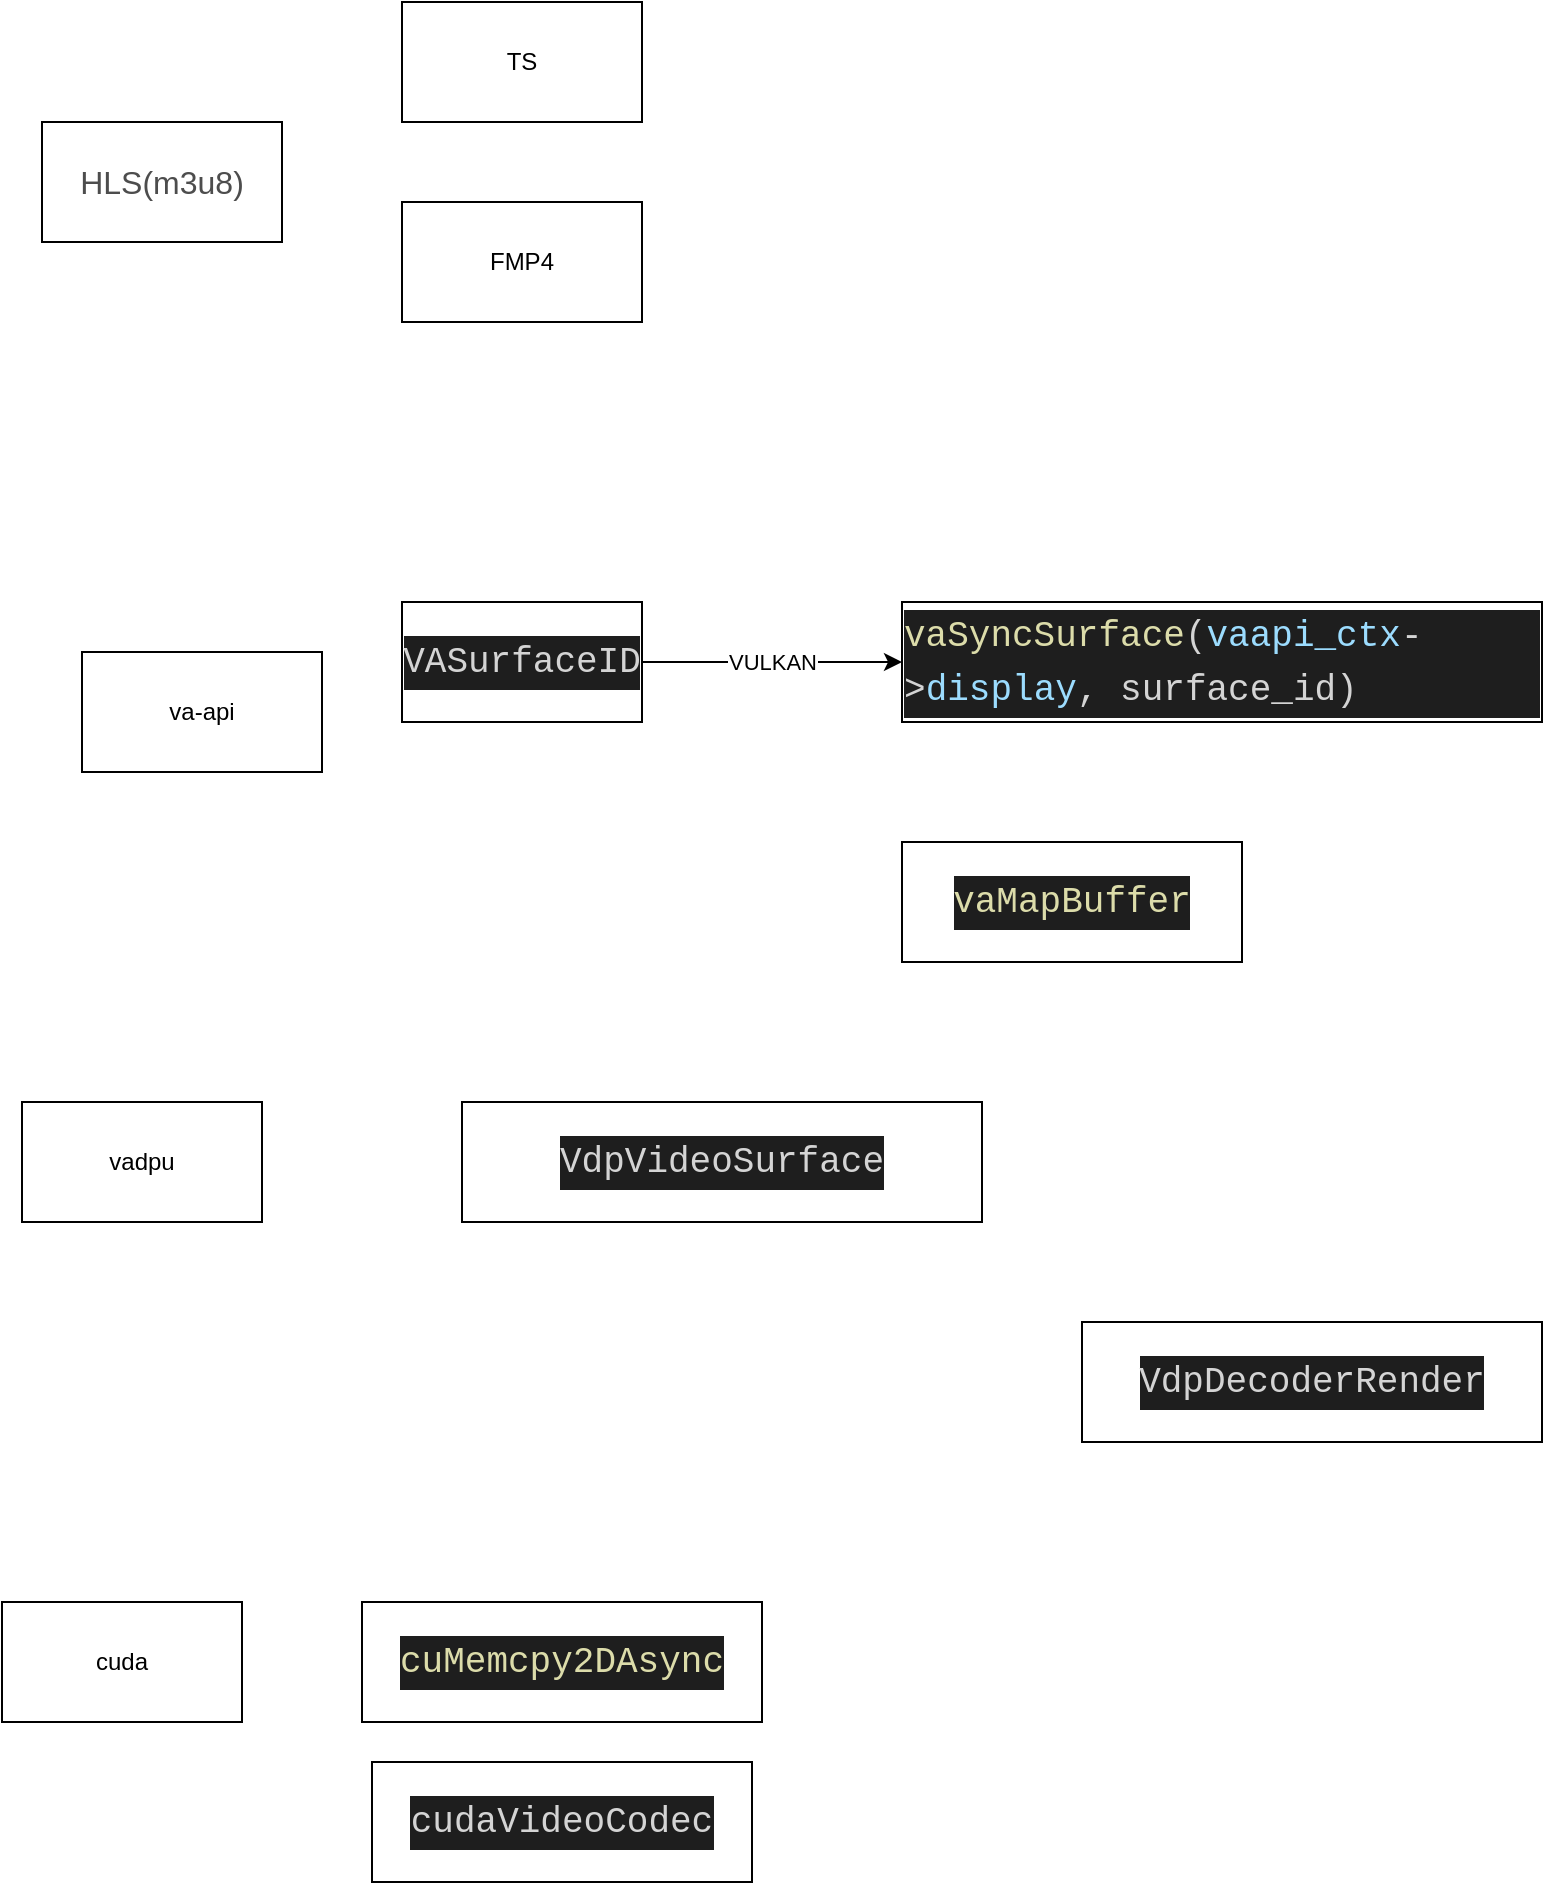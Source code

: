 <mxfile version="18.2.0" type="github">
  <diagram id="WHU3kty_jmGUi2LCm642" name="Page-1">
    <mxGraphModel dx="1298" dy="840" grid="1" gridSize="10" guides="1" tooltips="1" connect="1" arrows="1" fold="1" page="1" pageScale="1" pageWidth="827" pageHeight="1169" math="0" shadow="0">
      <root>
        <mxCell id="0" />
        <mxCell id="1" parent="0" />
        <mxCell id="LTpJlwpwCN4NjjXD1NjD-1" value="&lt;span style=&quot;font-size: 16px ; color: rgb(77 , 77 , 77) ; font-family: , &amp;#34;sf ui text&amp;#34; , &amp;#34;arial&amp;#34; , &amp;#34;pingfang sc&amp;#34; , &amp;#34;hiragino sans gb&amp;#34; , &amp;#34;microsoft yahei&amp;#34; , &amp;#34;wenquanyi micro hei&amp;#34; , sans-serif , &amp;#34;simhei&amp;#34; , &amp;#34;simsun&amp;#34; ; background-color: rgb(255 , 255 , 255)&quot;&gt;HLS(m3u8)&lt;/span&gt;" style="rounded=0;whiteSpace=wrap;html=1;" parent="1" vertex="1">
          <mxGeometry x="50" y="260" width="120" height="60" as="geometry" />
        </mxCell>
        <mxCell id="LTpJlwpwCN4NjjXD1NjD-2" value="TS" style="rounded=0;whiteSpace=wrap;html=1;" parent="1" vertex="1">
          <mxGeometry x="230" y="200" width="120" height="60" as="geometry" />
        </mxCell>
        <mxCell id="LTpJlwpwCN4NjjXD1NjD-3" value="FMP4" style="rounded=0;whiteSpace=wrap;html=1;" parent="1" vertex="1">
          <mxGeometry x="230" y="300" width="120" height="60" as="geometry" />
        </mxCell>
        <mxCell id="xmRqI2jSeBeomDro9myY-1" value="va-api" style="rounded=0;whiteSpace=wrap;html=1;" vertex="1" parent="1">
          <mxGeometry x="70" y="525" width="120" height="60" as="geometry" />
        </mxCell>
        <mxCell id="xmRqI2jSeBeomDro9myY-4" value="VULKAN" style="edgeStyle=orthogonalEdgeStyle;rounded=0;orthogonalLoop=1;jettySize=auto;html=1;" edge="1" parent="1" source="xmRqI2jSeBeomDro9myY-2" target="xmRqI2jSeBeomDro9myY-3">
          <mxGeometry relative="1" as="geometry" />
        </mxCell>
        <mxCell id="xmRqI2jSeBeomDro9myY-2" value="&lt;div style=&quot;text-align: start; color: rgb(212, 212, 212); background-color: rgb(30, 30, 30); font-family: Menlo, Monaco, &amp;quot;Courier New&amp;quot;, monospace; font-size: 18px; line-height: 27px;&quot;&gt;&lt;div style=&quot;line-height: 27px;&quot;&gt;VASurfaceID&lt;/div&gt;&lt;/div&gt;" style="whiteSpace=wrap;html=1;" vertex="1" parent="1">
          <mxGeometry x="230" y="500" width="120" height="60" as="geometry" />
        </mxCell>
        <mxCell id="xmRqI2jSeBeomDro9myY-3" value="&lt;div style=&quot;text-align: start; color: rgb(212, 212, 212); background-color: rgb(30, 30, 30); font-family: Menlo, Monaco, &amp;quot;Courier New&amp;quot;, monospace; font-size: 18px; line-height: 27px;&quot;&gt;&lt;span style=&quot;color: rgb(220, 220, 170);&quot;&gt;vaSyncSurface&lt;/span&gt;(&lt;span style=&quot;color: rgb(156, 220, 254);&quot;&gt;vaapi_ctx&lt;/span&gt;-&amp;gt;&lt;span style=&quot;color: rgb(156, 220, 254);&quot;&gt;display&lt;/span&gt;, surface_id)&lt;/div&gt;" style="whiteSpace=wrap;html=1;" vertex="1" parent="1">
          <mxGeometry x="480" y="500" width="320" height="60" as="geometry" />
        </mxCell>
        <mxCell id="xmRqI2jSeBeomDro9myY-5" value="&lt;div style=&quot;text-align: start; color: rgb(212, 212, 212); background-color: rgb(30, 30, 30); font-family: Menlo, Monaco, &amp;quot;Courier New&amp;quot;, monospace; font-size: 18px; line-height: 27px;&quot;&gt;&lt;span style=&quot;color: rgb(220, 220, 170);&quot;&gt;vaMapBuffer&lt;/span&gt;&lt;/div&gt;" style="whiteSpace=wrap;html=1;" vertex="1" parent="1">
          <mxGeometry x="480" y="620" width="170" height="60" as="geometry" />
        </mxCell>
        <mxCell id="xmRqI2jSeBeomDro9myY-6" value="vadpu&lt;br&gt;" style="whiteSpace=wrap;html=1;" vertex="1" parent="1">
          <mxGeometry x="40" y="750" width="120" height="60" as="geometry" />
        </mxCell>
        <mxCell id="xmRqI2jSeBeomDro9myY-7" value="&lt;div style=&quot;text-align: start; color: rgb(212, 212, 212); background-color: rgb(30, 30, 30); font-family: Menlo, Monaco, &amp;quot;Courier New&amp;quot;, monospace; font-size: 18px; line-height: 27px;&quot;&gt;VdpVideoSurface&lt;/div&gt;" style="whiteSpace=wrap;html=1;" vertex="1" parent="1">
          <mxGeometry x="260" y="750" width="260" height="60" as="geometry" />
        </mxCell>
        <mxCell id="xmRqI2jSeBeomDro9myY-8" value="&lt;div style=&quot;text-align: start; color: rgb(212, 212, 212); background-color: rgb(30, 30, 30); font-family: Menlo, Monaco, &amp;quot;Courier New&amp;quot;, monospace; font-size: 18px; line-height: 27px;&quot;&gt;VdpDecoderRender&lt;/div&gt;" style="whiteSpace=wrap;html=1;" vertex="1" parent="1">
          <mxGeometry x="570" y="860" width="230" height="60" as="geometry" />
        </mxCell>
        <mxCell id="xmRqI2jSeBeomDro9myY-9" value="cuda" style="whiteSpace=wrap;html=1;" vertex="1" parent="1">
          <mxGeometry x="30" y="1000" width="120" height="60" as="geometry" />
        </mxCell>
        <mxCell id="xmRqI2jSeBeomDro9myY-10" value="&lt;div style=&quot;text-align: start; color: rgb(212, 212, 212); background-color: rgb(30, 30, 30); font-family: Menlo, Monaco, &amp;quot;Courier New&amp;quot;, monospace; font-size: 18px; line-height: 27px;&quot;&gt;&lt;span style=&quot;color: rgb(220, 220, 170);&quot;&gt;cuMemcpy2DAsync&lt;/span&gt;&lt;/div&gt;" style="whiteSpace=wrap;html=1;" vertex="1" parent="1">
          <mxGeometry x="210" y="1000" width="200" height="60" as="geometry" />
        </mxCell>
        <mxCell id="xmRqI2jSeBeomDro9myY-11" value="&lt;div style=&quot;text-align: start; color: rgb(212, 212, 212); background-color: rgb(30, 30, 30); font-family: Menlo, Monaco, &amp;quot;Courier New&amp;quot;, monospace; font-size: 18px; line-height: 27px;&quot;&gt;cudaVideoCodec&lt;/div&gt;" style="whiteSpace=wrap;html=1;" vertex="1" parent="1">
          <mxGeometry x="215" y="1080" width="190" height="60" as="geometry" />
        </mxCell>
      </root>
    </mxGraphModel>
  </diagram>
</mxfile>
